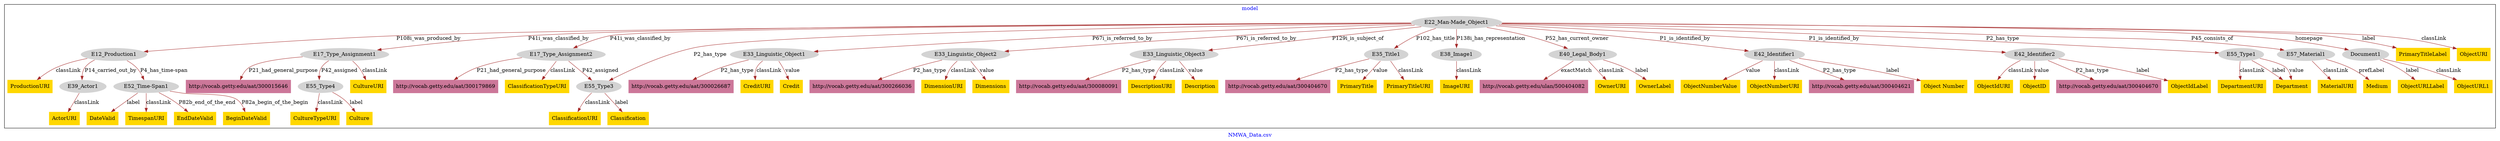 digraph n0 {
fontcolor="blue"
remincross="true"
label="NMWA_Data.csv"
subgraph cluster {
label="model"
n2[style="filled",color="white",fillcolor="lightgray",label="E12_Production1"];
n3[style="filled",color="white",fillcolor="lightgray",label="E39_Actor1"];
n4[style="filled",color="white",fillcolor="lightgray",label="E52_Time-Span1"];
n5[style="filled",color="white",fillcolor="lightgray",label="E17_Type_Assignment1"];
n6[style="filled",color="white",fillcolor="lightgray",label="E55_Type4"];
n7[style="filled",color="white",fillcolor="lightgray",label="E17_Type_Assignment2"];
n8[style="filled",color="white",fillcolor="lightgray",label="E55_Type3"];
n9[style="filled",color="white",fillcolor="lightgray",label="E22_Man-Made_Object1"];
n10[style="filled",color="white",fillcolor="lightgray",label="E33_Linguistic_Object1"];
n11[style="filled",color="white",fillcolor="lightgray",label="E33_Linguistic_Object2"];
n12[style="filled",color="white",fillcolor="lightgray",label="E33_Linguistic_Object3"];
n13[style="filled",color="white",fillcolor="lightgray",label="E35_Title1"];
n14[style="filled",color="white",fillcolor="lightgray",label="E38_Image1"];
n15[style="filled",color="white",fillcolor="lightgray",label="E40_Legal_Body1"];
n16[style="filled",color="white",fillcolor="lightgray",label="E42_Identifier1"];
n17[style="filled",color="white",fillcolor="lightgray",label="E42_Identifier2"];
n18[style="filled",color="white",fillcolor="lightgray",label="E55_Type1"];
n19[style="filled",color="white",fillcolor="lightgray",label="E57_Material1"];
n20[style="filled",color="white",fillcolor="lightgray",label="Document1"];
n21[shape="plaintext",style="filled",fillcolor="gold",label="Department"];
n22[shape="plaintext",style="filled",fillcolor="gold",label="Classification"];
n23[shape="plaintext",style="filled",fillcolor="gold",label="OwnerURI"];
n24[shape="plaintext",style="filled",fillcolor="gold",label="CreditURI"];
n25[shape="plaintext",style="filled",fillcolor="gold",label="Culture"];
n26[shape="plaintext",style="filled",fillcolor="gold",label="ProductionURI"];
n27[shape="plaintext",style="filled",fillcolor="gold",label="DimensionURI"];
n28[shape="plaintext",style="filled",fillcolor="gold",label="BeginDateValid"];
n29[shape="plaintext",style="filled",fillcolor="gold",label="OwnerLabel"];
n30[shape="plaintext",style="filled",fillcolor="gold",label="DateValid"];
n31[shape="plaintext",style="filled",fillcolor="gold",label="ObjectIdLabel"];
n32[shape="plaintext",style="filled",fillcolor="gold",label="Object Number"];
n33[shape="plaintext",style="filled",fillcolor="gold",label="DepartmentURI"];
n34[shape="plaintext",style="filled",fillcolor="gold",label="PrimaryTitleLabel"];
n35[shape="plaintext",style="filled",fillcolor="gold",label="Credit"];
n36[shape="plaintext",style="filled",fillcolor="gold",label="ObjectURL1"];
n37[shape="plaintext",style="filled",fillcolor="gold",label="ObjectURLLabel"];
n38[shape="plaintext",style="filled",fillcolor="gold",label="TimespanURI"];
n39[shape="plaintext",style="filled",fillcolor="gold",label="ObjectNumberValue"];
n40[shape="plaintext",style="filled",fillcolor="gold",label="ObjectIdURI"];
n41[shape="plaintext",style="filled",fillcolor="gold",label="CultureTypeURI"];
n42[shape="plaintext",style="filled",fillcolor="gold",label="DescriptionURI"];
n43[shape="plaintext",style="filled",fillcolor="gold",label="ActorURI"];
n44[shape="plaintext",style="filled",fillcolor="gold",label="EndDateValid"];
n45[shape="plaintext",style="filled",fillcolor="gold",label="ClassificationURI"];
n46[shape="plaintext",style="filled",fillcolor="gold",label="Dimensions"];
n47[shape="plaintext",style="filled",fillcolor="gold",label="Description"];
n48[shape="plaintext",style="filled",fillcolor="gold",label="Medium"];
n49[shape="plaintext",style="filled",fillcolor="gold",label="CultureURI"];
n50[shape="plaintext",style="filled",fillcolor="gold",label="PrimaryTitle"];
n51[shape="plaintext",style="filled",fillcolor="gold",label="PrimaryTitleURI"];
n52[shape="plaintext",style="filled",fillcolor="gold",label="MaterialURI"];
n53[shape="plaintext",style="filled",fillcolor="gold",label="ObjectID"];
n54[shape="plaintext",style="filled",fillcolor="gold",label="ClassificationTypeURI"];
n55[shape="plaintext",style="filled",fillcolor="gold",label="ObjectURI"];
n56[shape="plaintext",style="filled",fillcolor="gold",label="ImageURI"];
n57[shape="plaintext",style="filled",fillcolor="gold",label="ObjectNumberURI"];
n58[shape="plaintext",style="filled",fillcolor="#CC7799",label="http://vocab.getty.edu/ulan/500404082"];
n59[shape="plaintext",style="filled",fillcolor="#CC7799",label="http://vocab.getty.edu/aat/300026687"];
n60[shape="plaintext",style="filled",fillcolor="#CC7799",label="http://vocab.getty.edu/aat/300179869"];
n61[shape="plaintext",style="filled",fillcolor="#CC7799",label="http://vocab.getty.edu/aat/300404670"];
n62[shape="plaintext",style="filled",fillcolor="#CC7799",label="http://vocab.getty.edu/aat/300080091"];
n63[shape="plaintext",style="filled",fillcolor="#CC7799",label="http://vocab.getty.edu/aat/300015646"];
n64[shape="plaintext",style="filled",fillcolor="#CC7799",label="http://vocab.getty.edu/aat/300266036"];
n65[shape="plaintext",style="filled",fillcolor="#CC7799",label="http://vocab.getty.edu/aat/300404621"];
n66[shape="plaintext",style="filled",fillcolor="#CC7799",label="http://vocab.getty.edu/aat/300404670"];
}
n2 -> n3[color="brown",fontcolor="black",label="P14_carried_out_by"]
n2 -> n4[color="brown",fontcolor="black",label="P4_has_time-span"]
n5 -> n6[color="brown",fontcolor="black",label="P42_assigned"]
n7 -> n8[color="brown",fontcolor="black",label="P42_assigned"]
n9 -> n2[color="brown",fontcolor="black",label="P108i_was_produced_by"]
n9 -> n5[color="brown",fontcolor="black",label="P41i_was_classified_by"]
n9 -> n7[color="brown",fontcolor="black",label="P41i_was_classified_by"]
n9 -> n10[color="brown",fontcolor="black",label="P67i_is_referred_to_by"]
n9 -> n11[color="brown",fontcolor="black",label="P67i_is_referred_to_by"]
n9 -> n12[color="brown",fontcolor="black",label="P129i_is_subject_of"]
n9 -> n13[color="brown",fontcolor="black",label="P102_has_title"]
n9 -> n14[color="brown",fontcolor="black",label="P138i_has_representation"]
n9 -> n15[color="brown",fontcolor="black",label="P52_has_current_owner"]
n9 -> n16[color="brown",fontcolor="black",label="P1_is_identified_by"]
n9 -> n17[color="brown",fontcolor="black",label="P1_is_identified_by"]
n9 -> n18[color="brown",fontcolor="black",label="P2_has_type"]
n9 -> n19[color="brown",fontcolor="black",label="P45_consists_of"]
n9 -> n20[color="brown",fontcolor="black",label="homepage"]
n18 -> n21[color="brown",fontcolor="black",label="label"]
n8 -> n22[color="brown",fontcolor="black",label="label"]
n15 -> n23[color="brown",fontcolor="black",label="classLink"]
n10 -> n24[color="brown",fontcolor="black",label="classLink"]
n6 -> n25[color="brown",fontcolor="black",label="label"]
n2 -> n26[color="brown",fontcolor="black",label="classLink"]
n11 -> n27[color="brown",fontcolor="black",label="classLink"]
n4 -> n28[color="brown",fontcolor="black",label="P82a_begin_of_the_begin"]
n15 -> n29[color="brown",fontcolor="black",label="label"]
n4 -> n30[color="brown",fontcolor="black",label="label"]
n17 -> n31[color="brown",fontcolor="black",label="label"]
n16 -> n32[color="brown",fontcolor="black",label="label"]
n18 -> n33[color="brown",fontcolor="black",label="classLink"]
n9 -> n34[color="brown",fontcolor="black",label="label"]
n10 -> n35[color="brown",fontcolor="black",label="value"]
n20 -> n36[color="brown",fontcolor="black",label="classLink"]
n20 -> n37[color="brown",fontcolor="black",label="label"]
n4 -> n38[color="brown",fontcolor="black",label="classLink"]
n16 -> n39[color="brown",fontcolor="black",label="value"]
n17 -> n40[color="brown",fontcolor="black",label="classLink"]
n6 -> n41[color="brown",fontcolor="black",label="classLink"]
n12 -> n42[color="brown",fontcolor="black",label="classLink"]
n3 -> n43[color="brown",fontcolor="black",label="classLink"]
n4 -> n44[color="brown",fontcolor="black",label="P82b_end_of_the_end"]
n8 -> n45[color="brown",fontcolor="black",label="classLink"]
n11 -> n46[color="brown",fontcolor="black",label="value"]
n12 -> n47[color="brown",fontcolor="black",label="value"]
n19 -> n48[color="brown",fontcolor="black",label="prefLabel"]
n5 -> n49[color="brown",fontcolor="black",label="classLink"]
n13 -> n50[color="brown",fontcolor="black",label="value"]
n13 -> n51[color="brown",fontcolor="black",label="classLink"]
n19 -> n52[color="brown",fontcolor="black",label="classLink"]
n17 -> n53[color="brown",fontcolor="black",label="value"]
n7 -> n54[color="brown",fontcolor="black",label="classLink"]
n9 -> n55[color="brown",fontcolor="black",label="classLink"]
n14 -> n56[color="brown",fontcolor="black",label="classLink"]
n16 -> n57[color="brown",fontcolor="black",label="classLink"]
n15 -> n58[color="brown",fontcolor="black",label="exactMatch"]
n10 -> n59[color="brown",fontcolor="black",label="P2_has_type"]
n18 -> n21[color="brown",fontcolor="black",label="value"]
n7 -> n60[color="brown",fontcolor="black",label="P21_had_general_purpose"]
n13 -> n61[color="brown",fontcolor="black",label="P2_has_type"]
n12 -> n62[color="brown",fontcolor="black",label="P2_has_type"]
n5 -> n63[color="brown",fontcolor="black",label="P21_had_general_purpose"]
n9 -> n8[color="brown",fontcolor="black",label="P2_has_type"]
n11 -> n64[color="brown",fontcolor="black",label="P2_has_type"]
n16 -> n65[color="brown",fontcolor="black",label="P2_has_type"]
n17 -> n66[color="brown",fontcolor="black",label="P2_has_type"]
}

